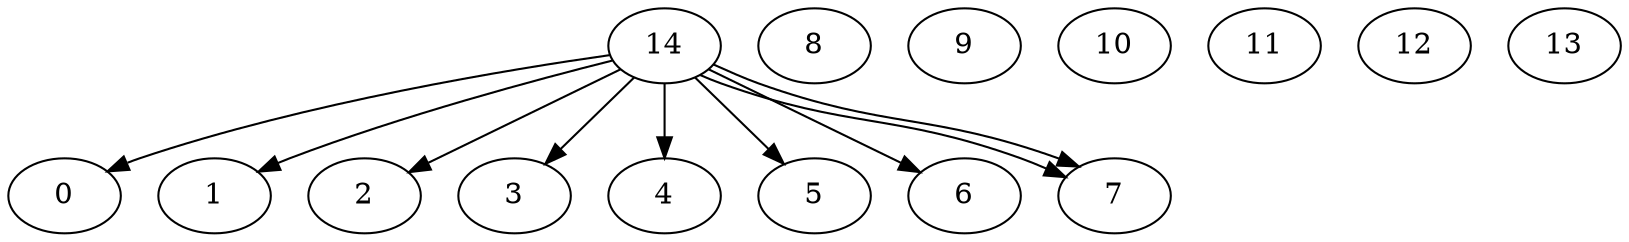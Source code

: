 digraph G {
0;
1;
2;
3;
4;
5;
6;
7;
8;
9;
10;
11;
12;
13;
14;
14->0 ;
14->1 ;
14->2 ;
14->3 ;
14->4 ;
14->5 ;
14->6 ;
14->7 ;
14->7 ;
}
